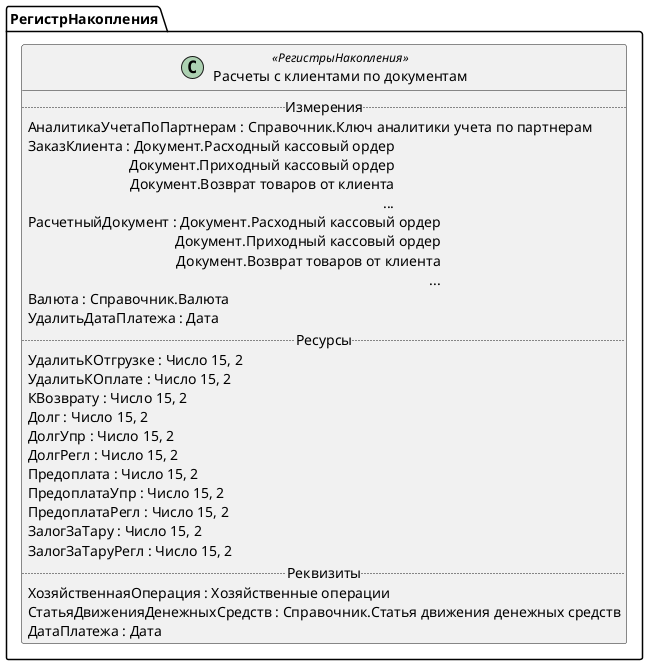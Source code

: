 ﻿@startuml РасчетыСКлиентамиПоДокументам
'!include templates.wsd
'..\include templates.wsd
class РегистрНакопления.РасчетыСКлиентамиПоДокументам as "Расчеты с клиентами по документам" <<РегистрыНакопления>>
{
..Измерения..
АналитикаУчетаПоПартнерам : Справочник.Ключ аналитики учета по партнерам
ЗаказКлиента : Документ.Расходный кассовый ордер\rДокумент.Приходный кассовый ордер\rДокумент.Возврат товаров от клиента\r...
РасчетныйДокумент : Документ.Расходный кассовый ордер\rДокумент.Приходный кассовый ордер\rДокумент.Возврат товаров от клиента\r...
Валюта : Справочник.Валюта
УдалитьДатаПлатежа : Дата
..Ресурсы..
УдалитьКОтгрузке : Число 15, 2
УдалитьКОплате : Число 15, 2
КВозврату : Число 15, 2
Долг : Число 15, 2
ДолгУпр : Число 15, 2
ДолгРегл : Число 15, 2
Предоплата : Число 15, 2
ПредоплатаУпр : Число 15, 2
ПредоплатаРегл : Число 15, 2
ЗалогЗаТару : Число 15, 2
ЗалогЗаТаруРегл : Число 15, 2
..Реквизиты..
ХозяйственнаяОперация : Хозяйственные операции
СтатьяДвиженияДенежныхСредств : Справочник.Статья движения денежных средств
ДатаПлатежа : Дата
}
@enduml
